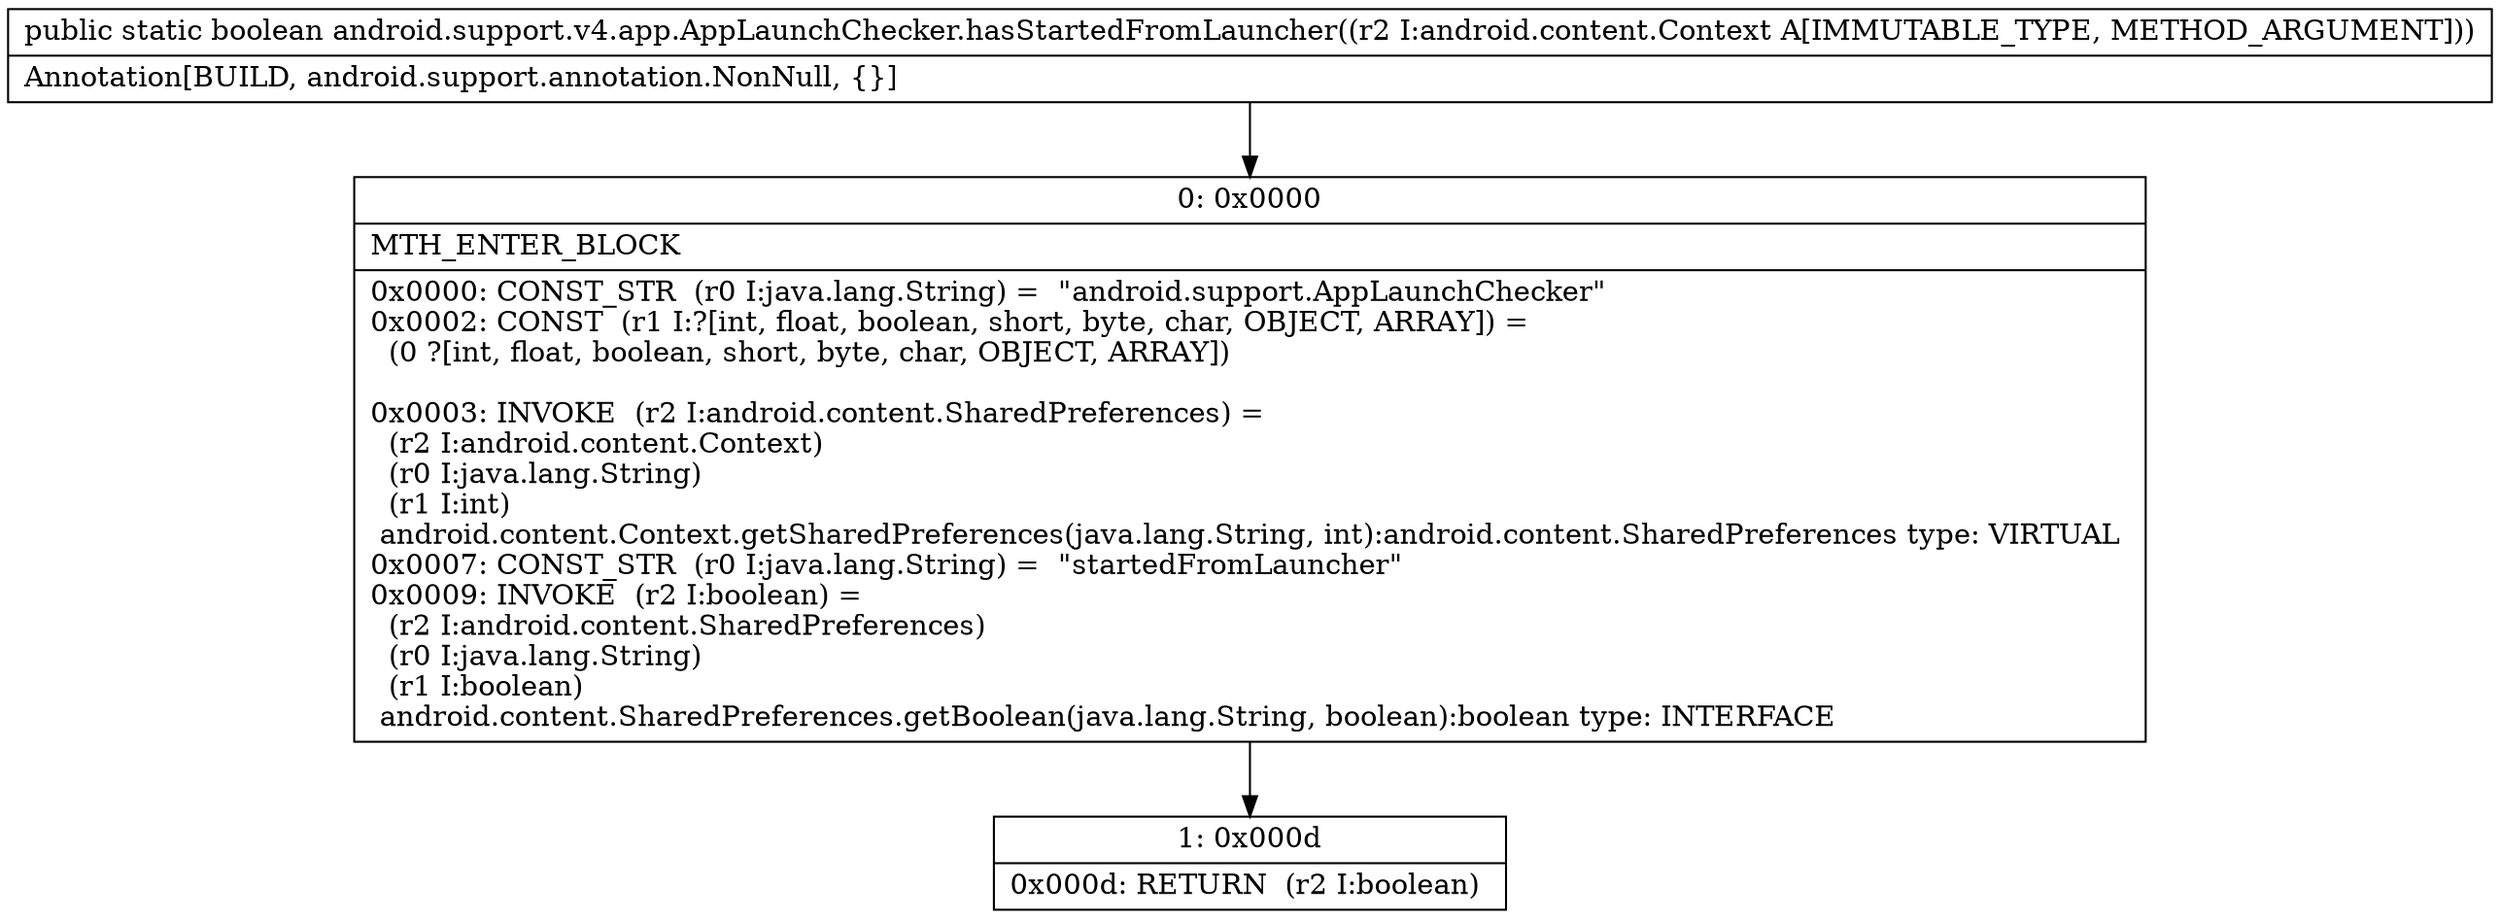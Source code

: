 digraph "CFG forandroid.support.v4.app.AppLaunchChecker.hasStartedFromLauncher(Landroid\/content\/Context;)Z" {
Node_0 [shape=record,label="{0\:\ 0x0000|MTH_ENTER_BLOCK\l|0x0000: CONST_STR  (r0 I:java.lang.String) =  \"android.support.AppLaunchChecker\" \l0x0002: CONST  (r1 I:?[int, float, boolean, short, byte, char, OBJECT, ARRAY]) = \l  (0 ?[int, float, boolean, short, byte, char, OBJECT, ARRAY])\l \l0x0003: INVOKE  (r2 I:android.content.SharedPreferences) = \l  (r2 I:android.content.Context)\l  (r0 I:java.lang.String)\l  (r1 I:int)\l android.content.Context.getSharedPreferences(java.lang.String, int):android.content.SharedPreferences type: VIRTUAL \l0x0007: CONST_STR  (r0 I:java.lang.String) =  \"startedFromLauncher\" \l0x0009: INVOKE  (r2 I:boolean) = \l  (r2 I:android.content.SharedPreferences)\l  (r0 I:java.lang.String)\l  (r1 I:boolean)\l android.content.SharedPreferences.getBoolean(java.lang.String, boolean):boolean type: INTERFACE \l}"];
Node_1 [shape=record,label="{1\:\ 0x000d|0x000d: RETURN  (r2 I:boolean) \l}"];
MethodNode[shape=record,label="{public static boolean android.support.v4.app.AppLaunchChecker.hasStartedFromLauncher((r2 I:android.content.Context A[IMMUTABLE_TYPE, METHOD_ARGUMENT]))  | Annotation[BUILD, android.support.annotation.NonNull, \{\}]\l}"];
MethodNode -> Node_0;
Node_0 -> Node_1;
}


